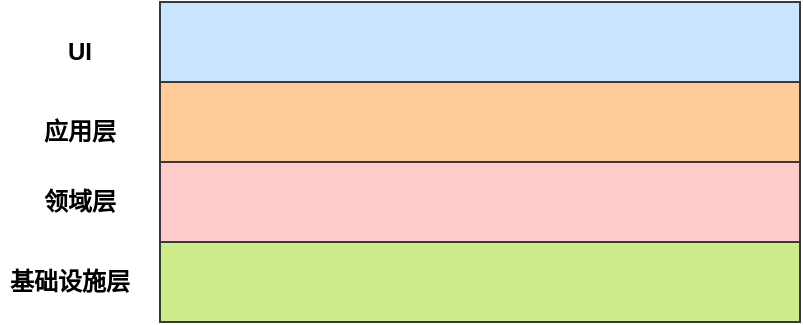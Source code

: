 <mxfile version="21.2.1" type="device">
  <diagram name="第 1 页" id="sgt5T3KLdxvYNtksQYN-">
    <mxGraphModel dx="1434" dy="764" grid="1" gridSize="10" guides="1" tooltips="1" connect="1" arrows="1" fold="1" page="1" pageScale="1" pageWidth="827" pageHeight="1169" math="0" shadow="0">
      <root>
        <mxCell id="0" />
        <mxCell id="1" parent="0" />
        <mxCell id="f-Amv4BV-EbNGud4O6pk-1" value="" style="rounded=0;whiteSpace=wrap;html=1;fillColor=#cce5ff;strokeColor=#36393d;" vertex="1" parent="1">
          <mxGeometry x="280" y="280" width="320" height="40" as="geometry" />
        </mxCell>
        <mxCell id="f-Amv4BV-EbNGud4O6pk-2" value="" style="rounded=0;whiteSpace=wrap;html=1;fillColor=#ffcc99;strokeColor=#36393d;" vertex="1" parent="1">
          <mxGeometry x="280" y="320" width="320" height="40" as="geometry" />
        </mxCell>
        <mxCell id="f-Amv4BV-EbNGud4O6pk-3" value="" style="rounded=0;whiteSpace=wrap;html=1;fillColor=#ffcccc;strokeColor=#36393d;" vertex="1" parent="1">
          <mxGeometry x="280" y="360" width="320" height="40" as="geometry" />
        </mxCell>
        <mxCell id="f-Amv4BV-EbNGud4O6pk-4" value="" style="rounded=0;whiteSpace=wrap;html=1;fillColor=#cdeb8b;strokeColor=#36393d;" vertex="1" parent="1">
          <mxGeometry x="280" y="400" width="320" height="40" as="geometry" />
        </mxCell>
        <mxCell id="f-Amv4BV-EbNGud4O6pk-5" value="UI" style="text;html=1;strokeColor=none;fillColor=none;align=center;verticalAlign=middle;whiteSpace=wrap;rounded=0;fontStyle=1" vertex="1" parent="1">
          <mxGeometry x="210" y="290" width="60" height="30" as="geometry" />
        </mxCell>
        <mxCell id="f-Amv4BV-EbNGud4O6pk-6" value="应用层" style="text;html=1;strokeColor=none;fillColor=none;align=center;verticalAlign=middle;whiteSpace=wrap;rounded=0;fontStyle=1" vertex="1" parent="1">
          <mxGeometry x="210" y="330" width="60" height="30" as="geometry" />
        </mxCell>
        <mxCell id="f-Amv4BV-EbNGud4O6pk-7" value="领域层" style="text;html=1;strokeColor=none;fillColor=none;align=center;verticalAlign=middle;whiteSpace=wrap;rounded=0;fontStyle=1" vertex="1" parent="1">
          <mxGeometry x="210" y="365" width="60" height="30" as="geometry" />
        </mxCell>
        <mxCell id="f-Amv4BV-EbNGud4O6pk-8" value="基础设施层" style="text;html=1;strokeColor=none;fillColor=none;align=center;verticalAlign=middle;whiteSpace=wrap;rounded=0;fontStyle=1" vertex="1" parent="1">
          <mxGeometry x="200" y="405" width="70" height="30" as="geometry" />
        </mxCell>
      </root>
    </mxGraphModel>
  </diagram>
</mxfile>
